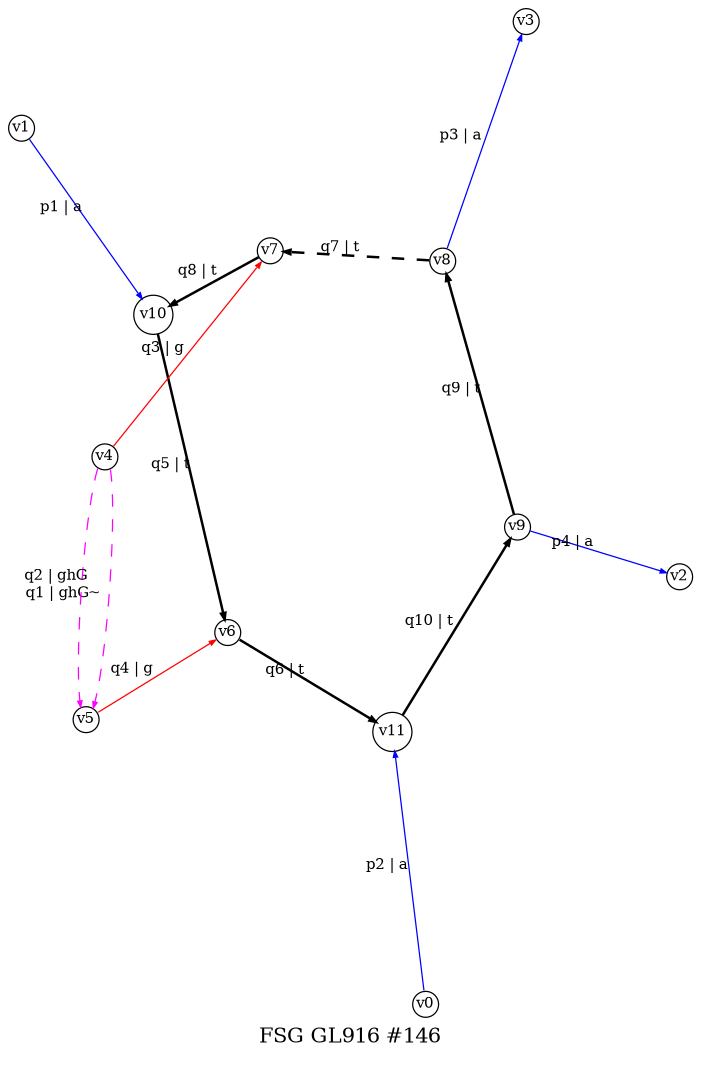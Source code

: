 digraph dot_146_0_GL916 {
label="FSG GL916 #146";
noverlap="scale"; layout="neato";
graph [ fontsize=10,ratio=1.5 ];
node [ fontsize=7,shape=circle,margin=0,height=0.01,penwidth=0.6 ];
edge [ fontsize=7,arrowsize=0.3,penwidth=0.6 ];
"v1" -> "v10" [label="p1 | a",color="blue",penwidth="0.6",style="solid"];
"v0" -> "v11" [label="p2 | a",color="blue",penwidth="0.6",style="solid"];
"v8" -> "v3" [label="p3 | a",color="blue",penwidth="0.6",style="solid"];
"v9" -> "v2" [label="p4 | a",color="blue",penwidth="0.6",style="solid"];
"v4" -> "v5" [label="q1 | ghG~",color="magenta",penwidth="0.6",style="dashed"];
"v4" -> "v5" [label="q2 | ghG",color="magenta",penwidth="0.6",style="dashed"];
"v4" -> "v7" [label="q3 | g",color="red",penwidth="0.6",style="solid"];
"v5" -> "v6" [label="q4 | g",color="red",penwidth="0.6",style="solid"];
"v10" -> "v6" [label="q5 | t",color="black",penwidth="1.2",style="solid"];
"v6" -> "v11" [label="q6 | t",color="black",penwidth="1.2",style="solid"];
"v8" -> "v7" [label="q7 | t",color="black",penwidth="1.2",style="dashed"];
"v7" -> "v10" [label="q8 | t",color="black",penwidth="1.2",style="solid"];
"v9" -> "v8" [label="q9 | t",color="black",penwidth="1.2",style="solid"];
"v11" -> "v9" [label="q10 | t",color="black",penwidth="1.2",style="solid"];
}
